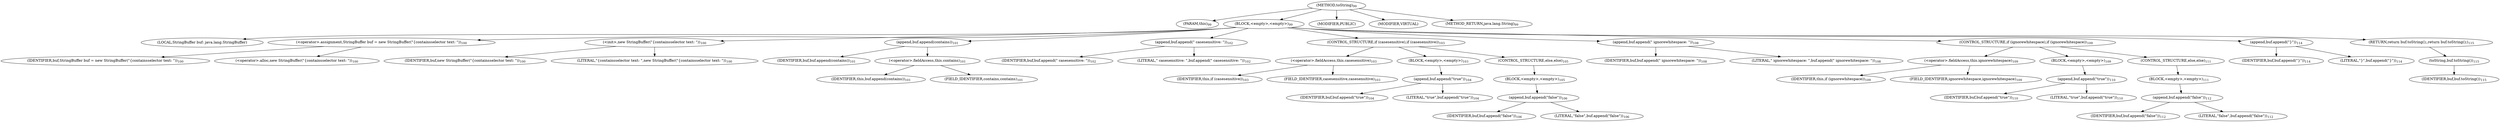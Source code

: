 digraph "toString" {  
"70" [label = <(METHOD,toString)<SUB>99</SUB>> ]
"71" [label = <(PARAM,this)<SUB>99</SUB>> ]
"72" [label = <(BLOCK,&lt;empty&gt;,&lt;empty&gt;)<SUB>99</SUB>> ]
"4" [label = <(LOCAL,StringBuffer buf: java.lang.StringBuffer)> ]
"73" [label = <(&lt;operator&gt;.assignment,StringBuffer buf = new StringBuffer(&quot;{containsselector text: &quot;))<SUB>100</SUB>> ]
"74" [label = <(IDENTIFIER,buf,StringBuffer buf = new StringBuffer(&quot;{containsselector text: &quot;))<SUB>100</SUB>> ]
"75" [label = <(&lt;operator&gt;.alloc,new StringBuffer(&quot;{containsselector text: &quot;))<SUB>100</SUB>> ]
"76" [label = <(&lt;init&gt;,new StringBuffer(&quot;{containsselector text: &quot;))<SUB>100</SUB>> ]
"3" [label = <(IDENTIFIER,buf,new StringBuffer(&quot;{containsselector text: &quot;))<SUB>100</SUB>> ]
"77" [label = <(LITERAL,&quot;{containsselector text: &quot;,new StringBuffer(&quot;{containsselector text: &quot;))<SUB>100</SUB>> ]
"78" [label = <(append,buf.append(contains))<SUB>101</SUB>> ]
"79" [label = <(IDENTIFIER,buf,buf.append(contains))<SUB>101</SUB>> ]
"80" [label = <(&lt;operator&gt;.fieldAccess,this.contains)<SUB>101</SUB>> ]
"81" [label = <(IDENTIFIER,this,buf.append(contains))<SUB>101</SUB>> ]
"82" [label = <(FIELD_IDENTIFIER,contains,contains)<SUB>101</SUB>> ]
"83" [label = <(append,buf.append(&quot; casesensitive: &quot;))<SUB>102</SUB>> ]
"84" [label = <(IDENTIFIER,buf,buf.append(&quot; casesensitive: &quot;))<SUB>102</SUB>> ]
"85" [label = <(LITERAL,&quot; casesensitive: &quot;,buf.append(&quot; casesensitive: &quot;))<SUB>102</SUB>> ]
"86" [label = <(CONTROL_STRUCTURE,if (casesensitive),if (casesensitive))<SUB>103</SUB>> ]
"87" [label = <(&lt;operator&gt;.fieldAccess,this.casesensitive)<SUB>103</SUB>> ]
"88" [label = <(IDENTIFIER,this,if (casesensitive))<SUB>103</SUB>> ]
"89" [label = <(FIELD_IDENTIFIER,casesensitive,casesensitive)<SUB>103</SUB>> ]
"90" [label = <(BLOCK,&lt;empty&gt;,&lt;empty&gt;)<SUB>103</SUB>> ]
"91" [label = <(append,buf.append(&quot;true&quot;))<SUB>104</SUB>> ]
"92" [label = <(IDENTIFIER,buf,buf.append(&quot;true&quot;))<SUB>104</SUB>> ]
"93" [label = <(LITERAL,&quot;true&quot;,buf.append(&quot;true&quot;))<SUB>104</SUB>> ]
"94" [label = <(CONTROL_STRUCTURE,else,else)<SUB>105</SUB>> ]
"95" [label = <(BLOCK,&lt;empty&gt;,&lt;empty&gt;)<SUB>105</SUB>> ]
"96" [label = <(append,buf.append(&quot;false&quot;))<SUB>106</SUB>> ]
"97" [label = <(IDENTIFIER,buf,buf.append(&quot;false&quot;))<SUB>106</SUB>> ]
"98" [label = <(LITERAL,&quot;false&quot;,buf.append(&quot;false&quot;))<SUB>106</SUB>> ]
"99" [label = <(append,buf.append(&quot; ignorewhitespace: &quot;))<SUB>108</SUB>> ]
"100" [label = <(IDENTIFIER,buf,buf.append(&quot; ignorewhitespace: &quot;))<SUB>108</SUB>> ]
"101" [label = <(LITERAL,&quot; ignorewhitespace: &quot;,buf.append(&quot; ignorewhitespace: &quot;))<SUB>108</SUB>> ]
"102" [label = <(CONTROL_STRUCTURE,if (ignorewhitespace),if (ignorewhitespace))<SUB>109</SUB>> ]
"103" [label = <(&lt;operator&gt;.fieldAccess,this.ignorewhitespace)<SUB>109</SUB>> ]
"104" [label = <(IDENTIFIER,this,if (ignorewhitespace))<SUB>109</SUB>> ]
"105" [label = <(FIELD_IDENTIFIER,ignorewhitespace,ignorewhitespace)<SUB>109</SUB>> ]
"106" [label = <(BLOCK,&lt;empty&gt;,&lt;empty&gt;)<SUB>109</SUB>> ]
"107" [label = <(append,buf.append(&quot;true&quot;))<SUB>110</SUB>> ]
"108" [label = <(IDENTIFIER,buf,buf.append(&quot;true&quot;))<SUB>110</SUB>> ]
"109" [label = <(LITERAL,&quot;true&quot;,buf.append(&quot;true&quot;))<SUB>110</SUB>> ]
"110" [label = <(CONTROL_STRUCTURE,else,else)<SUB>111</SUB>> ]
"111" [label = <(BLOCK,&lt;empty&gt;,&lt;empty&gt;)<SUB>111</SUB>> ]
"112" [label = <(append,buf.append(&quot;false&quot;))<SUB>112</SUB>> ]
"113" [label = <(IDENTIFIER,buf,buf.append(&quot;false&quot;))<SUB>112</SUB>> ]
"114" [label = <(LITERAL,&quot;false&quot;,buf.append(&quot;false&quot;))<SUB>112</SUB>> ]
"115" [label = <(append,buf.append(&quot;}&quot;))<SUB>114</SUB>> ]
"116" [label = <(IDENTIFIER,buf,buf.append(&quot;}&quot;))<SUB>114</SUB>> ]
"117" [label = <(LITERAL,&quot;}&quot;,buf.append(&quot;}&quot;))<SUB>114</SUB>> ]
"118" [label = <(RETURN,return buf.toString();,return buf.toString();)<SUB>115</SUB>> ]
"119" [label = <(toString,buf.toString())<SUB>115</SUB>> ]
"120" [label = <(IDENTIFIER,buf,buf.toString())<SUB>115</SUB>> ]
"121" [label = <(MODIFIER,PUBLIC)> ]
"122" [label = <(MODIFIER,VIRTUAL)> ]
"123" [label = <(METHOD_RETURN,java.lang.String)<SUB>99</SUB>> ]
  "70" -> "71" 
  "70" -> "72" 
  "70" -> "121" 
  "70" -> "122" 
  "70" -> "123" 
  "72" -> "4" 
  "72" -> "73" 
  "72" -> "76" 
  "72" -> "78" 
  "72" -> "83" 
  "72" -> "86" 
  "72" -> "99" 
  "72" -> "102" 
  "72" -> "115" 
  "72" -> "118" 
  "73" -> "74" 
  "73" -> "75" 
  "76" -> "3" 
  "76" -> "77" 
  "78" -> "79" 
  "78" -> "80" 
  "80" -> "81" 
  "80" -> "82" 
  "83" -> "84" 
  "83" -> "85" 
  "86" -> "87" 
  "86" -> "90" 
  "86" -> "94" 
  "87" -> "88" 
  "87" -> "89" 
  "90" -> "91" 
  "91" -> "92" 
  "91" -> "93" 
  "94" -> "95" 
  "95" -> "96" 
  "96" -> "97" 
  "96" -> "98" 
  "99" -> "100" 
  "99" -> "101" 
  "102" -> "103" 
  "102" -> "106" 
  "102" -> "110" 
  "103" -> "104" 
  "103" -> "105" 
  "106" -> "107" 
  "107" -> "108" 
  "107" -> "109" 
  "110" -> "111" 
  "111" -> "112" 
  "112" -> "113" 
  "112" -> "114" 
  "115" -> "116" 
  "115" -> "117" 
  "118" -> "119" 
  "119" -> "120" 
}
